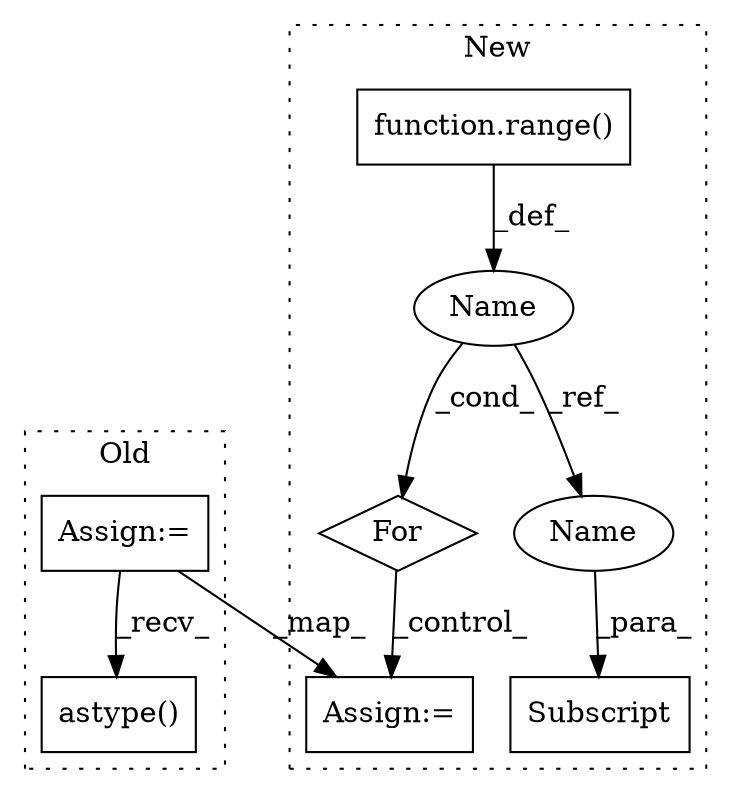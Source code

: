 digraph G {
subgraph cluster0 {
1 [label="astype()" a="75" s="3252,3287" l="32,1" shape="box"];
4 [label="Assign:=" a="68" s="3115" l="3" shape="box"];
label = "Old";
style="dotted";
}
subgraph cluster1 {
2 [label="function.range()" a="75" s="2695,2715" l="6,1" shape="box"];
3 [label="For" a="107" s="2679,2716" l="4,14" shape="diamond"];
5 [label="Assign:=" a="68" s="2974" l="3" shape="box"];
6 [label="Name" a="87" s="2683" l="8" shape="ellipse"];
7 [label="Subscript" a="63" s="3187,0" l="20,0" shape="box"];
8 [label="Name" a="87" s="3198" l="8" shape="ellipse"];
label = "New";
style="dotted";
}
2 -> 6 [label="_def_"];
3 -> 5 [label="_control_"];
4 -> 5 [label="_map_"];
4 -> 1 [label="_recv_"];
6 -> 8 [label="_ref_"];
6 -> 3 [label="_cond_"];
8 -> 7 [label="_para_"];
}